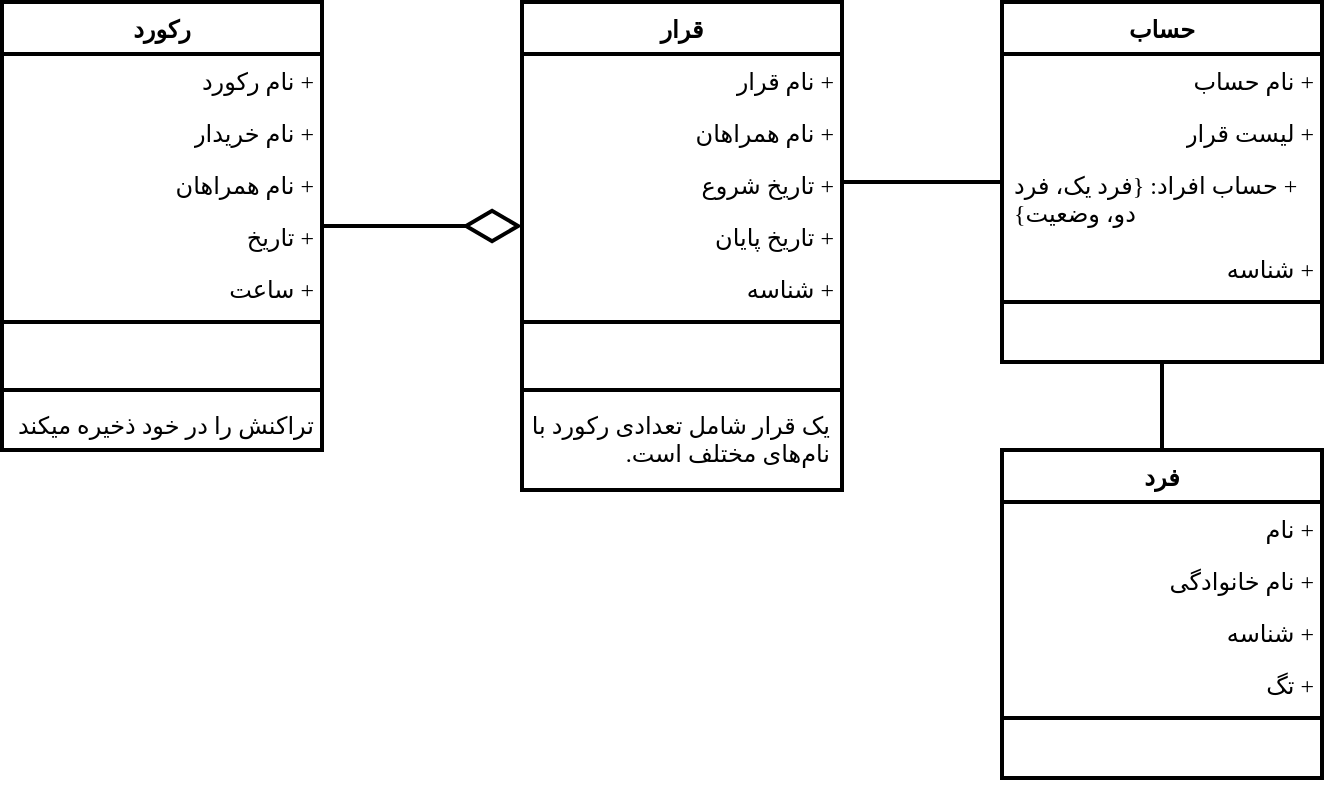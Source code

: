 <mxfile version="19.0.2" type="device" pages="14"><diagram id="4T6Qx-wtScjH6_ESnIt8" name="Class"><mxGraphModel dx="868" dy="599" grid="1" gridSize="10" guides="1" tooltips="1" connect="1" arrows="1" fold="1" page="1" pageScale="1" pageWidth="1600" pageHeight="900" math="0" shadow="0"><root><mxCell id="0"/><mxCell id="1" parent="0"/><mxCell id="9J95lg06q6y_v2_pdPVn-1" value="قرار" style="swimlane;fontStyle=1;align=center;verticalAlign=top;childLayout=stackLayout;horizontal=1;startSize=26;horizontalStack=0;resizeParent=1;resizeParentMax=0;resizeLast=0;collapsible=1;marginBottom=0;fontFamily=Vazirmatn;whiteSpace=wrap;html=1;textDirection=rtl;strokeWidth=2;" vertex="1" parent="1"><mxGeometry x="320" y="200" width="160" height="244" as="geometry"><mxRectangle x="320" y="200" width="50" height="26" as="alternateBounds"/></mxGeometry></mxCell><mxCell id="9J95lg06q6y_v2_pdPVn-2" value="+ نام قرار" style="text;strokeColor=none;fillColor=none;align=left;verticalAlign=top;spacingLeft=4;spacingRight=4;overflow=hidden;rotatable=0;points=[[0,0.5],[1,0.5]];portConstraint=eastwest;fontFamily=Vazirmatn;whiteSpace=wrap;html=1;textDirection=rtl;strokeWidth=2;" vertex="1" parent="9J95lg06q6y_v2_pdPVn-1"><mxGeometry y="26" width="160" height="26" as="geometry"/></mxCell><mxCell id="HGojNSoK4MnTlInBpyT0-1" value="+ نام همراهان" style="text;strokeColor=none;fillColor=none;align=left;verticalAlign=top;spacingLeft=4;spacingRight=4;overflow=hidden;rotatable=0;points=[[0,0.5],[1,0.5]];portConstraint=eastwest;fontFamily=Vazirmatn;whiteSpace=wrap;html=1;textDirection=rtl;strokeWidth=2;" vertex="1" parent="9J95lg06q6y_v2_pdPVn-1"><mxGeometry y="52" width="160" height="26" as="geometry"/></mxCell><mxCell id="LS6yzW4jIFm7lbYqCCfd-2" value="+ تاریخ شروع" style="text;strokeColor=none;fillColor=none;align=left;verticalAlign=top;spacingLeft=4;spacingRight=4;overflow=hidden;rotatable=0;points=[[0,0.5],[1,0.5]];portConstraint=eastwest;fontFamily=Vazirmatn;whiteSpace=wrap;html=1;textDirection=rtl;strokeWidth=2;" vertex="1" parent="9J95lg06q6y_v2_pdPVn-1"><mxGeometry y="78" width="160" height="26" as="geometry"/></mxCell><mxCell id="IwH9G--sSZdBDsgU5XFl-2" value="+ تاریخ پایان" style="text;strokeColor=none;fillColor=none;align=left;verticalAlign=top;spacingLeft=4;spacingRight=4;overflow=hidden;rotatable=0;points=[[0,0.5],[1,0.5]];portConstraint=eastwest;fontFamily=Vazirmatn;whiteSpace=wrap;html=1;textDirection=rtl;strokeWidth=2;" vertex="1" parent="9J95lg06q6y_v2_pdPVn-1"><mxGeometry y="104" width="160" height="26" as="geometry"/></mxCell><mxCell id="tNA0zJ4Klvq2J7Brlvu--6" value="+ شناسه" style="text;strokeColor=none;fillColor=none;align=left;verticalAlign=top;spacingLeft=4;spacingRight=4;overflow=hidden;rotatable=0;points=[[0,0.5],[1,0.5]];portConstraint=eastwest;fontFamily=Vazirmatn;whiteSpace=wrap;html=1;textDirection=rtl;strokeWidth=2;" vertex="1" parent="9J95lg06q6y_v2_pdPVn-1"><mxGeometry y="130" width="160" height="26" as="geometry"/></mxCell><mxCell id="9J95lg06q6y_v2_pdPVn-3" value="" style="line;strokeWidth=2;fillColor=none;align=left;verticalAlign=middle;spacingTop=-1;spacingLeft=3;spacingRight=3;rotatable=0;labelPosition=right;points=[];portConstraint=eastwest;fontFamily=Vazirmatn;whiteSpace=wrap;html=1;textDirection=rtl;" vertex="1" parent="9J95lg06q6y_v2_pdPVn-1"><mxGeometry y="156" width="160" height="8" as="geometry"/></mxCell><mxCell id="9J95lg06q6y_v2_pdPVn-4" value=" " style="text;strokeColor=none;fillColor=none;align=left;verticalAlign=top;spacingLeft=4;spacingRight=4;overflow=hidden;rotatable=0;points=[[0,0.5],[1,0.5]];portConstraint=eastwest;fontFamily=Vazirmatn;whiteSpace=wrap;html=1;textDirection=rtl;strokeWidth=2;" vertex="1" parent="9J95lg06q6y_v2_pdPVn-1"><mxGeometry y="164" width="160" height="26" as="geometry"/></mxCell><mxCell id="9J95lg06q6y_v2_pdPVn-5" value="" style="line;strokeWidth=2;fillColor=none;align=left;verticalAlign=middle;spacingTop=-1;spacingLeft=3;spacingRight=3;rotatable=0;labelPosition=right;points=[];portConstraint=eastwest;fontFamily=Vazirmatn;whiteSpace=wrap;html=1;textDirection=rtl;" vertex="1" parent="9J95lg06q6y_v2_pdPVn-1"><mxGeometry y="190" width="160" height="8" as="geometry"/></mxCell><mxCell id="9J95lg06q6y_v2_pdPVn-6" value="یک قرار شامل تعدادی رکورد با نام‌های مختلف است." style="text;strokeColor=none;fillColor=none;align=right;verticalAlign=top;spacingLeft=4;spacingRight=4;overflow=hidden;rotatable=0;points=[[0,0.5],[1,0.5]];portConstraint=eastwest;fontFamily=Vazirmatn;whiteSpace=wrap;html=1;textDirection=rtl;strokeWidth=2;" vertex="1" parent="9J95lg06q6y_v2_pdPVn-1"><mxGeometry y="198" width="160" height="46" as="geometry"/></mxCell><mxCell id="QO_T6V7bosyVfW9phwZE-1" value="رکورد" style="swimlane;fontStyle=1;align=center;verticalAlign=top;childLayout=stackLayout;horizontal=1;startSize=26;horizontalStack=0;resizeParent=1;resizeParentMax=0;resizeLast=0;collapsible=1;marginBottom=0;fontFamily=Vazirmatn;html=1;textDirection=rtl;whiteSpace=wrap;strokeWidth=2;" vertex="1" parent="1"><mxGeometry x="60" y="200" width="160" height="224" as="geometry"><mxRectangle x="60" y="200" width="60" height="26" as="alternateBounds"/></mxGeometry></mxCell><mxCell id="QO_T6V7bosyVfW9phwZE-8" value="+ نام رکورد" style="text;strokeColor=none;fillColor=none;align=left;verticalAlign=top;spacingLeft=4;spacingRight=4;overflow=hidden;rotatable=0;points=[[0,0.5],[1,0.5]];portConstraint=eastwest;fontFamily=Vazirmatn;html=1;textDirection=rtl;strokeWidth=2;" vertex="1" parent="QO_T6V7bosyVfW9phwZE-1"><mxGeometry y="26" width="160" height="26" as="geometry"/></mxCell><mxCell id="QO_T6V7bosyVfW9phwZE-2" value="+ نام خریدار" style="text;strokeColor=none;fillColor=none;align=left;verticalAlign=top;spacingLeft=4;spacingRight=4;overflow=hidden;rotatable=0;points=[[0,0.5],[1,0.5]];portConstraint=eastwest;fontFamily=Vazirmatn;html=1;textDirection=rtl;whiteSpace=wrap;strokeWidth=2;" vertex="1" parent="QO_T6V7bosyVfW9phwZE-1"><mxGeometry y="52" width="160" height="26" as="geometry"/></mxCell><mxCell id="4j_t8iHMWhw3kL6DcKqY-1" value="+ نام همراهان" style="text;strokeColor=none;fillColor=none;align=left;verticalAlign=top;spacingLeft=4;spacingRight=4;overflow=hidden;rotatable=0;points=[[0,0.5],[1,0.5]];portConstraint=eastwest;fontFamily=Vazirmatn;html=1;textDirection=rtl;whiteSpace=wrap;strokeWidth=2;" vertex="1" parent="QO_T6V7bosyVfW9phwZE-1"><mxGeometry y="78" width="160" height="26" as="geometry"/></mxCell><mxCell id="LS6yzW4jIFm7lbYqCCfd-3" value="+ تاریخ" style="text;strokeColor=none;fillColor=none;align=left;verticalAlign=top;spacingLeft=4;spacingRight=4;overflow=hidden;rotatable=0;points=[[0,0.5],[1,0.5]];portConstraint=eastwest;fontFamily=Vazirmatn;html=1;textDirection=rtl;whiteSpace=wrap;strokeWidth=2;" vertex="1" parent="QO_T6V7bosyVfW9phwZE-1"><mxGeometry y="104" width="160" height="26" as="geometry"/></mxCell><mxCell id="Cxw4SdX-AgBzUH_DXQXt-1" value="+ ساعت" style="text;strokeColor=none;fillColor=none;align=left;verticalAlign=top;spacingLeft=4;spacingRight=4;overflow=hidden;rotatable=0;points=[[0,0.5],[1,0.5]];portConstraint=eastwest;fontFamily=Vazirmatn;html=1;textDirection=rtl;whiteSpace=wrap;strokeWidth=2;" vertex="1" parent="QO_T6V7bosyVfW9phwZE-1"><mxGeometry y="130" width="160" height="26" as="geometry"/></mxCell><mxCell id="QO_T6V7bosyVfW9phwZE-3" value="" style="line;strokeWidth=2;fillColor=none;align=left;verticalAlign=middle;spacingTop=-1;spacingLeft=3;spacingRight=3;rotatable=0;labelPosition=right;points=[];portConstraint=eastwest;fontFamily=Vazirmatn;html=1;textDirection=rtl;whiteSpace=wrap;" vertex="1" parent="QO_T6V7bosyVfW9phwZE-1"><mxGeometry y="156" width="160" height="8" as="geometry"/></mxCell><mxCell id="QO_T6V7bosyVfW9phwZE-4" value="&amp;nbsp;" style="text;strokeColor=none;fillColor=none;align=left;verticalAlign=top;spacingLeft=4;spacingRight=4;overflow=hidden;rotatable=0;points=[[0,0.5],[1,0.5]];portConstraint=eastwest;fontFamily=Vazirmatn;html=1;textDirection=rtl;whiteSpace=wrap;strokeWidth=2;" vertex="1" parent="QO_T6V7bosyVfW9phwZE-1"><mxGeometry y="164" width="160" height="26" as="geometry"/></mxCell><mxCell id="QO_T6V7bosyVfW9phwZE-5" value="" style="line;strokeWidth=2;fillColor=none;align=left;verticalAlign=middle;spacingTop=-1;spacingLeft=3;spacingRight=3;rotatable=0;labelPosition=right;points=[];portConstraint=eastwest;fontFamily=Vazirmatn;html=1;textDirection=rtl;whiteSpace=wrap;" vertex="1" parent="QO_T6V7bosyVfW9phwZE-1"><mxGeometry y="190" width="160" height="8" as="geometry"/></mxCell><mxCell id="QO_T6V7bosyVfW9phwZE-6" value="تراکنش را در خود ذخیره میکند" style="text;strokeColor=none;fillColor=none;align=left;verticalAlign=top;spacingLeft=4;spacingRight=4;overflow=hidden;rotatable=0;points=[[0,0.5],[1,0.5]];portConstraint=eastwest;fontFamily=Vazirmatn;html=1;textDirection=rtl;whiteSpace=wrap;strokeWidth=2;" vertex="1" parent="QO_T6V7bosyVfW9phwZE-1"><mxGeometry y="198" width="160" height="26" as="geometry"/></mxCell><mxCell id="FvFrXQOI5lQGW-bMzbu6-1" value="" style="endArrow=diamondThin;endFill=0;endSize=24;html=1;rounded=0;fontFamily=Vazirmatn;edgeStyle=elbowEdgeStyle;elbow=vertical;strokeWidth=2;" edge="1" parent="1" source="QO_T6V7bosyVfW9phwZE-1" target="9J95lg06q6y_v2_pdPVn-1"><mxGeometry width="160" relative="1" as="geometry"><mxPoint x="270" y="310" as="sourcePoint"/><mxPoint x="430" y="310" as="targetPoint"/></mxGeometry></mxCell><mxCell id="JflkCdbrze0NJoCXtwlN-1" value="فرد" style="swimlane;fontStyle=1;align=center;verticalAlign=top;childLayout=stackLayout;horizontal=1;startSize=26;horizontalStack=0;resizeParent=1;resizeParentMax=0;resizeLast=0;collapsible=1;marginBottom=0;fontFamily=Vazirmatn;whiteSpace=wrap;html=1;textDirection=rtl;strokeWidth=2;" vertex="1" parent="1"><mxGeometry x="560" y="424" width="160" height="164" as="geometry"/></mxCell><mxCell id="JflkCdbrze0NJoCXtwlN-2" value="+ نام" style="text;strokeColor=none;fillColor=none;align=left;verticalAlign=top;spacingLeft=4;spacingRight=4;overflow=hidden;rotatable=0;points=[[0,0.5],[1,0.5]];portConstraint=eastwest;fontFamily=Vazirmatn;whiteSpace=wrap;html=1;textDirection=rtl;strokeWidth=2;" vertex="1" parent="JflkCdbrze0NJoCXtwlN-1"><mxGeometry y="26" width="160" height="26" as="geometry"/></mxCell><mxCell id="tNA0zJ4Klvq2J7Brlvu--2" value="+ نام خانوادگی" style="text;strokeColor=none;fillColor=none;align=left;verticalAlign=top;spacingLeft=4;spacingRight=4;overflow=hidden;rotatable=0;points=[[0,0.5],[1,0.5]];portConstraint=eastwest;fontFamily=Vazirmatn;whiteSpace=wrap;html=1;textDirection=rtl;strokeWidth=2;" vertex="1" parent="JflkCdbrze0NJoCXtwlN-1"><mxGeometry y="52" width="160" height="26" as="geometry"/></mxCell><mxCell id="tNA0zJ4Klvq2J7Brlvu--4" value="+ شناسه" style="text;strokeColor=none;fillColor=none;align=left;verticalAlign=top;spacingLeft=4;spacingRight=4;overflow=hidden;rotatable=0;points=[[0,0.5],[1,0.5]];portConstraint=eastwest;fontFamily=Vazirmatn;whiteSpace=wrap;html=1;textDirection=rtl;strokeWidth=2;" vertex="1" parent="JflkCdbrze0NJoCXtwlN-1"><mxGeometry y="78" width="160" height="26" as="geometry"/></mxCell><mxCell id="tNA0zJ4Klvq2J7Brlvu--3" value="+ تگ" style="text;strokeColor=none;fillColor=none;align=left;verticalAlign=top;spacingLeft=4;spacingRight=4;overflow=hidden;rotatable=0;points=[[0,0.5],[1,0.5]];portConstraint=eastwest;fontFamily=Vazirmatn;whiteSpace=wrap;html=1;textDirection=rtl;strokeWidth=2;" vertex="1" parent="JflkCdbrze0NJoCXtwlN-1"><mxGeometry y="104" width="160" height="26" as="geometry"/></mxCell><mxCell id="JflkCdbrze0NJoCXtwlN-6" value="" style="line;strokeWidth=2;fillColor=none;align=left;verticalAlign=middle;spacingTop=-1;spacingLeft=3;spacingRight=3;rotatable=0;labelPosition=right;points=[];portConstraint=eastwest;fontFamily=Vazirmatn;whiteSpace=wrap;html=1;textDirection=rtl;" vertex="1" parent="JflkCdbrze0NJoCXtwlN-1"><mxGeometry y="130" width="160" height="8" as="geometry"/></mxCell><mxCell id="JflkCdbrze0NJoCXtwlN-7" value=" " style="text;strokeColor=none;fillColor=none;align=left;verticalAlign=top;spacingLeft=4;spacingRight=4;overflow=hidden;rotatable=0;points=[[0,0.5],[1,0.5]];portConstraint=eastwest;fontFamily=Vazirmatn;whiteSpace=wrap;html=1;textDirection=rtl;strokeWidth=2;" vertex="1" parent="JflkCdbrze0NJoCXtwlN-1"><mxGeometry y="138" width="160" height="26" as="geometry"/></mxCell><mxCell id="XkUdTfxs_8ICoehmaXOQ-5" value="حساب" style="swimlane;fontStyle=1;align=center;verticalAlign=top;childLayout=stackLayout;horizontal=1;startSize=26;horizontalStack=0;resizeParent=1;resizeParentMax=0;resizeLast=0;collapsible=1;marginBottom=0;fontFamily=Vazirmatn;whiteSpace=wrap;html=1;textDirection=rtl;strokeWidth=2;" vertex="1" parent="1"><mxGeometry x="560" y="200" width="160" height="180" as="geometry"/></mxCell><mxCell id="hx1fHmhbPg47-HBzkTgy-1" value="+ نام حساب" style="text;strokeColor=none;fillColor=none;align=left;verticalAlign=top;spacingLeft=4;spacingRight=4;overflow=hidden;rotatable=0;points=[[0,0.5],[1,0.5]];portConstraint=eastwest;fontFamily=Vazirmatn;whiteSpace=wrap;html=1;textDirection=rtl;strokeWidth=2;" vertex="1" parent="XkUdTfxs_8ICoehmaXOQ-5"><mxGeometry y="26" width="160" height="26" as="geometry"/></mxCell><mxCell id="XkUdTfxs_8ICoehmaXOQ-6" value="+ لیست قرار" style="text;strokeColor=none;fillColor=none;align=left;verticalAlign=top;spacingLeft=4;spacingRight=4;overflow=hidden;rotatable=0;points=[[0,0.5],[1,0.5]];portConstraint=eastwest;fontFamily=Vazirmatn;whiteSpace=wrap;html=1;textDirection=rtl;strokeWidth=2;" vertex="1" parent="XkUdTfxs_8ICoehmaXOQ-5"><mxGeometry y="52" width="160" height="26" as="geometry"/></mxCell><mxCell id="XkUdTfxs_8ICoehmaXOQ-9" value="+ حساب افراد: {فرد یک، فرد دو، وضعیت}" style="text;strokeColor=none;fillColor=none;align=left;verticalAlign=top;spacingLeft=4;spacingRight=4;overflow=hidden;rotatable=0;points=[[0,0.5],[1,0.5]];portConstraint=eastwest;fontFamily=Vazirmatn;whiteSpace=wrap;html=1;textDirection=rtl;strokeWidth=2;" vertex="1" parent="XkUdTfxs_8ICoehmaXOQ-5"><mxGeometry y="78" width="160" height="42" as="geometry"/></mxCell><mxCell id="tNA0zJ4Klvq2J7Brlvu--5" value="+ شناسه" style="text;strokeColor=none;fillColor=none;align=left;verticalAlign=top;spacingLeft=4;spacingRight=4;overflow=hidden;rotatable=0;points=[[0,0.5],[1,0.5]];portConstraint=eastwest;fontFamily=Vazirmatn;whiteSpace=wrap;html=1;textDirection=rtl;strokeWidth=2;" vertex="1" parent="XkUdTfxs_8ICoehmaXOQ-5"><mxGeometry y="120" width="160" height="26" as="geometry"/></mxCell><mxCell id="XkUdTfxs_8ICoehmaXOQ-7" value="" style="line;strokeWidth=2;fillColor=none;align=left;verticalAlign=middle;spacingTop=-1;spacingLeft=3;spacingRight=3;rotatable=0;labelPosition=right;points=[];portConstraint=eastwest;fontFamily=Vazirmatn;whiteSpace=wrap;html=1;textDirection=rtl;" vertex="1" parent="XkUdTfxs_8ICoehmaXOQ-5"><mxGeometry y="146" width="160" height="8" as="geometry"/></mxCell><mxCell id="XkUdTfxs_8ICoehmaXOQ-8" value=" " style="text;strokeColor=none;fillColor=none;align=left;verticalAlign=top;spacingLeft=4;spacingRight=4;overflow=hidden;rotatable=0;points=[[0,0.5],[1,0.5]];portConstraint=eastwest;fontFamily=Vazirmatn;whiteSpace=wrap;html=1;textDirection=rtl;strokeWidth=2;" vertex="1" parent="XkUdTfxs_8ICoehmaXOQ-5"><mxGeometry y="154" width="160" height="26" as="geometry"/></mxCell><mxCell id="XkUdTfxs_8ICoehmaXOQ-10" value="" style="endArrow=none;endFill=0;endSize=24;html=1;rounded=0;fontFamily=Vazirmatn;edgeStyle=elbowEdgeStyle;elbow=vertical;strokeWidth=2;" edge="1" parent="1" source="9J95lg06q6y_v2_pdPVn-1" target="XkUdTfxs_8ICoehmaXOQ-5"><mxGeometry width="160" relative="1" as="geometry"><mxPoint x="230" y="319" as="sourcePoint"/><mxPoint x="330" y="319" as="targetPoint"/></mxGeometry></mxCell><mxCell id="Q_F-Im4N4Iieibtgr1UT-1" value="" style="endArrow=none;endFill=0;endSize=24;html=1;rounded=0;fontFamily=Vazirmatn;edgeStyle=elbowEdgeStyle;strokeWidth=2;elbow=vertical;" edge="1" parent="1" source="JflkCdbrze0NJoCXtwlN-1" target="XkUdTfxs_8ICoehmaXOQ-5"><mxGeometry width="160" relative="1" as="geometry"><mxPoint x="430" y="500" as="sourcePoint"/><mxPoint x="410" y="428" as="targetPoint"/></mxGeometry></mxCell></root></mxGraphModel></diagram><diagram id="DA6oN5n09qjSnOvmNzZF" name="Object"><mxGraphModel dx="868" dy="599" grid="1" gridSize="10" guides="1" tooltips="1" connect="1" arrows="1" fold="1" page="1" pageScale="1" pageWidth="1169" pageHeight="827" math="0" shadow="0"><root><mxCell id="0"/><mxCell id="1" parent="0"/><mxCell id="kJcHmTFMecuN-BqKWHep-1" value="&lt;p style=&quot;margin:0px;margin-top:4px;text-align:center;text-decoration:underline;&quot;&gt;&lt;b&gt;شهرداری:قرار&lt;/b&gt;&lt;/p&gt;&lt;hr&gt;&lt;p style=&quot;margin: 0px 0px 0px 8px;&quot;&gt;نام قرار = شهرداری&lt;/p&gt;&lt;p style=&quot;margin: 0px 0px 0px 8px;&quot;&gt;نام همراهان = عرفان، امیررضا، علی&lt;/p&gt;&lt;p style=&quot;margin: 0px 0px 0px 8px;&quot;&gt;تاریخ شروع = ۱۴۰۰/۱/۱&lt;/p&gt;&lt;p style=&quot;margin: 0px 0px 0px 8px;&quot;&gt;تاریخ پایان = ۱۴۰۰/۱/۱&lt;/p&gt;" style="verticalAlign=top;align=left;overflow=fill;fontSize=12;fontFamily=Vazirmatn;html=1;textDirection=rtl;whiteSpace=wrap;strokeWidth=2;" vertex="1" parent="1"><mxGeometry x="260" y="400" width="160" height="120" as="geometry"/></mxCell><mxCell id="l-R4aR6JaFxf66zTxcR5-1" value="&lt;p style=&quot;margin:0px;margin-top:4px;text-align:center;text-decoration:underline;&quot;&gt;&lt;b&gt;بستنی:رکورد&lt;/b&gt;&lt;/p&gt;&lt;hr&gt;&lt;p style=&quot;margin:0px;margin-left:8px;&quot;&gt;نام رکورد = بستنی&lt;/p&gt;&lt;p style=&quot;margin:0px;margin-left:8px;&quot;&gt;نام خریدار = عرفان&lt;/p&gt;&lt;p style=&quot;margin:0px;margin-left:8px;&quot;&gt;نام همراهان = امیررضا ۲۰۰۰، علی ۱۰۰۰&lt;/p&gt;&lt;p style=&quot;margin:0px;margin-left:8px;&quot;&gt;تاریخ = ۱۴۰۰/۱/۱&lt;/p&gt;&lt;p style=&quot;margin:0px;margin-left:8px;&quot;&gt;ساعت = ۱۸:۰۰&lt;/p&gt;" style="verticalAlign=top;align=left;overflow=fill;fontSize=12;fontFamily=Vazirmatn;html=1;textDirection=rtl;whiteSpace=wrap;strokeWidth=2;" vertex="1" parent="1"><mxGeometry x="10" y="10" width="160" height="130" as="geometry"/></mxCell><mxCell id="dJx3QLQKphKfXcEvB5iJ-1" value="" style="endArrow=diamondThin;endFill=0;endSize=24;html=1;rounded=0;fontFamily=Vazirmatn;edgeStyle=elbowEdgeStyle;textDirection=rtl;strokeWidth=2;" edge="1" parent="1" source="l-R4aR6JaFxf66zTxcR5-1" target="kJcHmTFMecuN-BqKWHep-1"><mxGeometry width="160" relative="1" as="geometry"><mxPoint x="330" y="270" as="sourcePoint"/><mxPoint x="220" y="270" as="targetPoint"/></mxGeometry></mxCell><mxCell id="f-JygApvAU5tZOd8U85W-1" value="&lt;p style=&quot;margin:0px;margin-top:4px;text-align:center;text-decoration:underline;&quot;&gt;&lt;b&gt;پیتزا:رکورد&lt;/b&gt;&lt;/p&gt;&lt;hr&gt;&lt;p style=&quot;margin:0px;margin-left:8px;&quot;&gt;نام رکورد = بستنی&lt;/p&gt;&lt;p style=&quot;margin:0px;margin-left:8px;&quot;&gt;نام خریدار = علی&lt;/p&gt;&lt;p style=&quot;margin:0px;margin-left:8px;&quot;&gt;نام همراهان = امیررضا ۲۰۰۰، عرفان ۱۰۰۰&lt;/p&gt;&lt;p style=&quot;margin:0px;margin-left:8px;&quot;&gt;تاریخ = ۱۴۰۰/۱/۱&lt;/p&gt;&lt;p style=&quot;margin:0px;margin-left:8px;&quot;&gt;ساعت = ۱۸:۰۰&lt;/p&gt;" style="verticalAlign=top;align=left;overflow=fill;fontSize=12;fontFamily=Vazirmatn;html=1;textDirection=rtl;whiteSpace=wrap;strokeWidth=2;" vertex="1" parent="1"><mxGeometry x="10" y="150" width="160" height="130" as="geometry"/></mxCell><mxCell id="f-JygApvAU5tZOd8U85W-2" value="" style="endArrow=diamondThin;endFill=0;endSize=24;html=1;rounded=0;fontFamily=Vazirmatn;edgeStyle=elbowEdgeStyle;textDirection=rtl;strokeWidth=2;" edge="1" source="f-JygApvAU5tZOd8U85W-1" parent="1" target="kJcHmTFMecuN-BqKWHep-1"><mxGeometry width="160" relative="1" as="geometry"><mxPoint x="340" y="280" as="sourcePoint"/><mxPoint x="240" y="215" as="targetPoint"/></mxGeometry></mxCell><mxCell id="FNcU9ptjb-5WCzwzvSab-1" value="&lt;p style=&quot;margin:0px;margin-top:4px;text-align:center;text-decoration:underline;&quot;&gt;&lt;b&gt;شام املت:قرار&lt;/b&gt;&lt;/p&gt;&lt;hr&gt;&lt;p style=&quot;margin: 0px 0px 0px 8px;&quot;&gt;نام قرار = شام املت&lt;/p&gt;&lt;p style=&quot;margin: 0px 0px 0px 8px;&quot;&gt;نام همراهان = عرفان، علی، محمد، نوید&lt;/p&gt;&lt;p style=&quot;margin: 0px 0px 0px 8px;&quot;&gt;تاریخ شروع = ۱۴۰۰/۱/۱&lt;/p&gt;&lt;p style=&quot;margin: 0px 0px 0px 8px;&quot;&gt;تاریخ پایان = ۱۴۰۰/۱/۱&lt;/p&gt;" style="verticalAlign=top;align=left;overflow=fill;fontSize=12;fontFamily=Vazirmatn;html=1;textDirection=rtl;whiteSpace=wrap;strokeWidth=2;" vertex="1" parent="1"><mxGeometry x="490" y="220" width="160" height="120" as="geometry"/></mxCell><mxCell id="FNcU9ptjb-5WCzwzvSab-2" value="&lt;p style=&quot;margin:0px;margin-top:4px;text-align:center;text-decoration:underline;&quot;&gt;&lt;b&gt;گوجه:رکورد&lt;/b&gt;&lt;/p&gt;&lt;hr&gt;&lt;p style=&quot;margin:0px;margin-left:8px;&quot;&gt;نام رکورد = گوجه فرنگی&lt;/p&gt;&lt;p style=&quot;margin:0px;margin-left:8px;&quot;&gt;نام خریدار = عرفان&lt;/p&gt;&lt;p style=&quot;margin:0px;margin-left:8px;&quot;&gt;نام همراهان = نوید ۲۰۰۰، علی ۲۰۰۰، محمد ۲۰۰۰&lt;/p&gt;&lt;p style=&quot;margin:0px;margin-left:8px;&quot;&gt;تاریخ = ۱۴۰۰/۱/۱&lt;/p&gt;&lt;p style=&quot;margin:0px;margin-left:8px;&quot;&gt;ساعت = ۱۸:۰۰&lt;/p&gt;" style="verticalAlign=top;align=left;overflow=fill;fontSize=12;fontFamily=Vazirmatn;html=1;textDirection=rtl;whiteSpace=wrap;strokeWidth=2;" vertex="1" parent="1"><mxGeometry x="690" y="10" width="160" height="130" as="geometry"/></mxCell><mxCell id="FNcU9ptjb-5WCzwzvSab-3" value="" style="endArrow=diamondThin;endFill=0;endSize=24;html=1;rounded=0;fontFamily=Vazirmatn;edgeStyle=elbowEdgeStyle;elbow=vertical;textDirection=rtl;strokeWidth=2;" edge="1" source="FNcU9ptjb-5WCzwzvSab-2" target="FNcU9ptjb-5WCzwzvSab-1" parent="1"><mxGeometry width="160" relative="1" as="geometry"><mxPoint x="759" y="270" as="sourcePoint"/><mxPoint x="649" y="270" as="targetPoint"/></mxGeometry></mxCell><mxCell id="FNcU9ptjb-5WCzwzvSab-4" value="&lt;p style=&quot;margin:0px;margin-top:4px;text-align:center;text-decoration:underline;&quot;&gt;&lt;b&gt;پیاز:رکورد&lt;/b&gt;&lt;/p&gt;&lt;hr&gt;&lt;p style=&quot;margin:0px;margin-left:8px;&quot;&gt;نام رکورد = بستنی&lt;/p&gt;&lt;p style=&quot;margin:0px;margin-left:8px;&quot;&gt;نام خریدار = علی&lt;/p&gt;&lt;p style=&quot;margin:0px;margin-left:8px;&quot;&gt;نام همراهان = محمد ۵۰۰۰، عرفان ۵۰۰۰، نوید ۵۰۰۰&lt;/p&gt;&lt;p style=&quot;margin:0px;margin-left:8px;&quot;&gt;تاریخ = ۱۴۰۰/۱/۱&lt;/p&gt;&lt;p style=&quot;margin:0px;margin-left:8px;&quot;&gt;ساعت = ۱۸:۰۰&lt;/p&gt;" style="verticalAlign=top;align=left;overflow=fill;fontSize=12;fontFamily=Vazirmatn;html=1;textDirection=rtl;whiteSpace=wrap;strokeWidth=2;" vertex="1" parent="1"><mxGeometry x="490" y="10" width="160" height="130" as="geometry"/></mxCell><mxCell id="FNcU9ptjb-5WCzwzvSab-5" value="" style="endArrow=diamondThin;endFill=0;endSize=24;html=1;rounded=0;fontFamily=Vazirmatn;edgeStyle=elbowEdgeStyle;textDirection=rtl;strokeWidth=2;elbow=vertical;" edge="1" source="FNcU9ptjb-5WCzwzvSab-4" target="FNcU9ptjb-5WCzwzvSab-1" parent="1"><mxGeometry width="160" relative="1" as="geometry"><mxPoint x="769" y="280" as="sourcePoint"/><mxPoint x="669" y="215" as="targetPoint"/></mxGeometry></mxCell><mxCell id="FNcU9ptjb-5WCzwzvSab-8" value="&lt;p style=&quot;margin:0px;margin-top:4px;text-align:center;text-decoration:underline;&quot;&gt;&lt;b&gt;نوشیدنی:رکورد&lt;/b&gt;&lt;/p&gt;&lt;hr&gt;&lt;p style=&quot;margin:0px;margin-left:8px;&quot;&gt;نام رکورد = نوشیدنی&lt;/p&gt;&lt;p style=&quot;margin:0px;margin-left:8px;&quot;&gt;نام خریدار = نوید&lt;/p&gt;&lt;p style=&quot;margin:0px;margin-left:8px;&quot;&gt;نام همراهان = عرفان ۵۰۰۰، محمد ۱۰۰&lt;/p&gt;&lt;p style=&quot;margin:0px;margin-left:8px;&quot;&gt;تاریخ = ۱۴۰۰/۱/۱&lt;/p&gt;&lt;p style=&quot;margin:0px;margin-left:8px;&quot;&gt;ساعت = ۱۸:۰۰&lt;/p&gt;" style="verticalAlign=top;align=left;overflow=fill;fontSize=12;fontFamily=Vazirmatn;html=1;textDirection=rtl;whiteSpace=wrap;strokeWidth=2;" vertex="1" parent="1"><mxGeometry x="890" y="10" width="160" height="130" as="geometry"/></mxCell><mxCell id="FNcU9ptjb-5WCzwzvSab-9" value="" style="endArrow=diamondThin;endFill=0;endSize=24;html=1;rounded=0;fontFamily=Vazirmatn;edgeStyle=elbowEdgeStyle;elbow=vertical;textDirection=rtl;strokeWidth=2;" edge="1" source="FNcU9ptjb-5WCzwzvSab-8" parent="1" target="FNcU9ptjb-5WCzwzvSab-1"><mxGeometry width="160" relative="1" as="geometry"><mxPoint x="1189" y="270" as="sourcePoint"/><mxPoint x="1089" y="220" as="targetPoint"/></mxGeometry></mxCell><mxCell id="Aim79TPAuNG3X3ARqFIN-1" value="&lt;p style=&quot;margin:0px;margin-top:4px;text-align:center;text-decoration:underline;&quot;&gt;&lt;b&gt;تولد:حساب&lt;/b&gt;&lt;/p&gt;&lt;hr&gt;&lt;p style=&quot;margin: 0px 0px 0px 8px;&quot;&gt;نام = تولد&lt;/p&gt;&lt;p style=&quot;margin: 0px 0px 0px 8px;&quot;&gt;لیست قرار = شام املت، شهرداری&lt;/p&gt;&lt;p style=&quot;margin: 0px 0px 0px 8px;&quot;&gt;حساب افراد = {عرفان، دیگران، پرداخت شد}، {امیررضا، دیگران، در انتظار}، {علی، دیگران، پرداخت شد}، {محمد، دیگران، پرداخت شد}، {نوید، دیگران، در انتظار}&lt;/p&gt;" style="verticalAlign=top;align=left;overflow=fill;fontSize=12;fontFamily=Vazirmatn;html=1;textDirection=rtl;whiteSpace=wrap;strokeWidth=2;" vertex="1" parent="1"><mxGeometry x="465" y="400" width="210" height="134" as="geometry"/></mxCell><mxCell id="EohOl2OcEbTtg17hrlN6-1" value="" style="endArrow=none;endFill=0;endSize=24;html=1;rounded=0;fontFamily=Vazirmatn;edgeStyle=elbowEdgeStyle;textDirection=rtl;strokeWidth=2;elbow=vertical;" edge="1" parent="1" source="kJcHmTFMecuN-BqKWHep-1" target="Aim79TPAuNG3X3ARqFIN-1"><mxGeometry width="160" relative="1" as="geometry"><mxPoint x="510" y="290" as="sourcePoint"/><mxPoint x="710" y="350" as="targetPoint"/></mxGeometry></mxCell><mxCell id="EohOl2OcEbTtg17hrlN6-2" value="" style="endArrow=none;endFill=0;endSize=24;html=1;rounded=0;fontFamily=Vazirmatn;edgeStyle=elbowEdgeStyle;textDirection=rtl;strokeWidth=2;elbow=vertical;" edge="1" parent="1" source="FNcU9ptjb-5WCzwzvSab-1" target="Aim79TPAuNG3X3ARqFIN-1"><mxGeometry width="160" relative="1" as="geometry"><mxPoint x="350" y="330" as="sourcePoint"/><mxPoint x="575" y="424" as="targetPoint"/></mxGeometry></mxCell><mxCell id="noBFMKKaESCp0vQ-3k4j-1" value="&lt;p style=&quot;margin:0px;margin-top:4px;text-align:center;text-decoration:underline;&quot;&gt;&lt;b&gt;عرفان:فرد&lt;/b&gt;&lt;/p&gt;&lt;hr&gt;&lt;p style=&quot;margin:0px;margin-left:8px;&quot;&gt;نام = عرفان&lt;/p&gt;&lt;p style=&quot;margin:0px;margin-left:8px;&quot;&gt;نام خانوادگی = محرم‌زاده&lt;/p&gt;" style="verticalAlign=top;align=left;overflow=fill;fontSize=12;fontFamily=Vazirmatn;html=1;textDirection=rtl;whiteSpace=wrap;strokeWidth=2;" vertex="1" parent="1"><mxGeometry x="170" y="600" width="130" height="80" as="geometry"/></mxCell><mxCell id="WSpH5hp2iCFh_yLAFOBw-1" value="&lt;p style=&quot;margin:0px;margin-top:4px;text-align:center;text-decoration:underline;&quot;&gt;&lt;b&gt;امیررضا:فرد&lt;/b&gt;&lt;/p&gt;&lt;hr&gt;&lt;p style=&quot;margin:0px;margin-left:8px;&quot;&gt;نام = امیررضا&lt;/p&gt;&lt;p style=&quot;margin:0px;margin-left:8px;&quot;&gt;نام خانوادگی = فلانی&lt;/p&gt;" style="verticalAlign=top;align=left;overflow=fill;fontSize=12;fontFamily=Vazirmatn;html=1;textDirection=rtl;whiteSpace=wrap;strokeWidth=2;" vertex="1" parent="1"><mxGeometry x="310" y="600" width="130" height="80" as="geometry"/></mxCell><mxCell id="WSpH5hp2iCFh_yLAFOBw-2" value="&lt;p style=&quot;margin:0px;margin-top:4px;text-align:center;text-decoration:underline;&quot;&gt;&lt;b&gt;علی:فرد&lt;/b&gt;&lt;/p&gt;&lt;hr&gt;&lt;p style=&quot;margin:0px;margin-left:8px;&quot;&gt;نام = علی&lt;/p&gt;&lt;p style=&quot;margin:0px;margin-left:8px;&quot;&gt;نام خانوادگی = فلانی&lt;/p&gt;" style="verticalAlign=top;align=left;overflow=fill;fontSize=12;fontFamily=Vazirmatn;html=1;textDirection=rtl;whiteSpace=wrap;strokeWidth=2;" vertex="1" parent="1"><mxGeometry x="30" y="600" width="130" height="80" as="geometry"/></mxCell><mxCell id="GJPy4I3QXJcLxcZHxFTQ-1" value="" style="endArrow=none;endFill=0;endSize=24;html=1;rounded=0;fontFamily=Vazirmatn;edgeStyle=elbowEdgeStyle;textDirection=rtl;strokeWidth=2;elbow=vertical;" edge="1" parent="1" source="Aim79TPAuNG3X3ARqFIN-1" target="noBFMKKaESCp0vQ-3k4j-1"><mxGeometry width="160" relative="1" as="geometry"><mxPoint x="430" y="484" as="sourcePoint"/><mxPoint x="475" y="484" as="targetPoint"/></mxGeometry></mxCell><mxCell id="GJPy4I3QXJcLxcZHxFTQ-2" value="" style="endArrow=none;endFill=0;endSize=24;html=1;rounded=0;fontFamily=Vazirmatn;edgeStyle=elbowEdgeStyle;textDirection=rtl;strokeWidth=2;elbow=vertical;" edge="1" parent="1" source="Aim79TPAuNG3X3ARqFIN-1" target="WSpH5hp2iCFh_yLAFOBw-1"><mxGeometry width="160" relative="1" as="geometry"><mxPoint x="350" y="544" as="sourcePoint"/><mxPoint x="265" y="630" as="targetPoint"/></mxGeometry></mxCell><mxCell id="GJPy4I3QXJcLxcZHxFTQ-3" value="" style="endArrow=none;endFill=0;endSize=24;html=1;rounded=0;fontFamily=Vazirmatn;edgeStyle=elbowEdgeStyle;textDirection=rtl;strokeWidth=2;elbow=vertical;" edge="1" parent="1" source="Aim79TPAuNG3X3ARqFIN-1" target="WSpH5hp2iCFh_yLAFOBw-2"><mxGeometry width="160" relative="1" as="geometry"><mxPoint x="350" y="544" as="sourcePoint"/><mxPoint x="425" y="630" as="targetPoint"/></mxGeometry></mxCell><mxCell id="oYohokc6ql34e62ifd7G-1" value="" style="endArrow=none;endFill=0;endSize=24;html=1;rounded=0;fontFamily=Vazirmatn;edgeStyle=elbowEdgeStyle;textDirection=rtl;strokeWidth=2;elbow=vertical;" edge="1" target="oYohokc6ql34e62ifd7G-2" parent="1" source="Aim79TPAuNG3X3ARqFIN-1"><mxGeometry width="160" relative="1" as="geometry"><mxPoint x="820" y="544" as="sourcePoint"/><mxPoint x="515" y="640" as="targetPoint"/></mxGeometry></mxCell><mxCell id="oYohokc6ql34e62ifd7G-2" value="&lt;p style=&quot;margin:0px;margin-top:4px;text-align:center;text-decoration:underline;&quot;&gt;&lt;b&gt;محمد:فرد&lt;/b&gt;&lt;/p&gt;&lt;hr&gt;&lt;p style=&quot;margin:0px;margin-left:8px;&quot;&gt;نام = محمد&lt;/p&gt;&lt;p style=&quot;margin:0px;margin-left:8px;&quot;&gt;نام خانوادگی = فلانی&lt;/p&gt;" style="verticalAlign=top;align=left;overflow=fill;fontSize=12;fontFamily=Vazirmatn;html=1;textDirection=rtl;whiteSpace=wrap;strokeWidth=2;" vertex="1" parent="1"><mxGeometry x="450" y="600" width="130" height="80" as="geometry"/></mxCell><mxCell id="oYohokc6ql34e62ifd7G-3" value="" style="endArrow=none;endFill=0;endSize=24;html=1;rounded=0;fontFamily=Vazirmatn;edgeStyle=elbowEdgeStyle;textDirection=rtl;strokeWidth=2;elbow=vertical;" edge="1" target="oYohokc6ql34e62ifd7G-4" parent="1" source="Aim79TPAuNG3X3ARqFIN-1"><mxGeometry width="160" relative="1" as="geometry"><mxPoint x="710" y="534" as="sourcePoint"/><mxPoint x="655" y="640" as="targetPoint"/></mxGeometry></mxCell><mxCell id="oYohokc6ql34e62ifd7G-4" value="&lt;p style=&quot;margin:0px;margin-top:4px;text-align:center;text-decoration:underline;&quot;&gt;&lt;b&gt;نوید:فرد&lt;/b&gt;&lt;/p&gt;&lt;hr&gt;&lt;p style=&quot;margin:0px;margin-left:8px;&quot;&gt;نام = نوید&lt;/p&gt;&lt;p style=&quot;margin:0px;margin-left:8px;&quot;&gt;نام خانوادگی = فلانی&lt;/p&gt;" style="verticalAlign=top;align=left;overflow=fill;fontSize=12;fontFamily=Vazirmatn;html=1;textDirection=rtl;whiteSpace=wrap;strokeWidth=2;" vertex="1" parent="1"><mxGeometry x="590" y="600" width="130" height="80" as="geometry"/></mxCell></root></mxGraphModel></diagram><diagram id="J-fHZKRpIDT5Kwct4ejX" name="Use Case"><mxGraphModel dx="868" dy="599" grid="1" gridSize="10" guides="1" tooltips="1" connect="1" arrows="1" fold="1" page="1" pageScale="1" pageWidth="827" pageHeight="1169" math="0" shadow="0"><root><mxCell id="0"/><mxCell id="1" parent="0"/><mxCell id="qtAC-uUXneMcE13qodTn-7" value="" style="edgeStyle=none;rounded=0;orthogonalLoop=1;jettySize=auto;html=1;fontFamily=Vazirmatn;endArrow=none;endFill=0;strokeWidth=2;" edge="1" parent="1" source="qtAC-uUXneMcE13qodTn-2" target="qtAC-uUXneMcE13qodTn-3"><mxGeometry relative="1" as="geometry"/></mxCell><mxCell id="qtAC-uUXneMcE13qodTn-2" value="استفاده کننده" style="shape=umlActor;verticalLabelPosition=bottom;verticalAlign=top;html=1;fontFamily=Vazirmatn;strokeWidth=2;" vertex="1" parent="1"><mxGeometry x="50" y="250" width="30" height="60" as="geometry"/></mxCell><mxCell id="qtAC-uUXneMcE13qodTn-4" value="" style="group;strokeWidth=2;" vertex="1" connectable="0" parent="1"><mxGeometry x="170" y="90" width="500" height="420" as="geometry"/></mxCell><mxCell id="qtAC-uUXneMcE13qodTn-1" value="سیستم محاسبه دنگ" style="shape=umlFrame;whiteSpace=wrap;html=1;fontFamily=Vazirmatn;width=130;height=30;strokeWidth=2;" vertex="1" parent="qtAC-uUXneMcE13qodTn-4"><mxGeometry width="500.0" height="420" as="geometry"/></mxCell><mxCell id="qtAC-uUXneMcE13qodTn-11" value="" style="edgeStyle=none;rounded=0;orthogonalLoop=1;jettySize=auto;html=1;dashed=1;fontFamily=Vazirmatn;endArrow=classic;endFill=1;strokeWidth=2;" edge="1" parent="qtAC-uUXneMcE13qodTn-4" source="qtAC-uUXneMcE13qodTn-3" target="qtAC-uUXneMcE13qodTn-8"><mxGeometry relative="1" as="geometry"/></mxCell><mxCell id="qtAC-uUXneMcE13qodTn-3" value="تعریف یک قرار" style="ellipse;whiteSpace=wrap;html=1;fontFamily=Vazirmatn;strokeWidth=2;" vertex="1" parent="qtAC-uUXneMcE13qodTn-4"><mxGeometry x="104.65" y="132.222" width="105.35" height="46.667" as="geometry"/></mxCell><mxCell id="qtAC-uUXneMcE13qodTn-8" value="تعریف همراهان" style="ellipse;whiteSpace=wrap;html=1;fontFamily=Vazirmatn;strokeWidth=2;" vertex="1" parent="qtAC-uUXneMcE13qodTn-4"><mxGeometry x="210" y="46.667" width="105.35" height="46.667" as="geometry"/></mxCell><mxCell id="BfS_2lpe6Fd-VcYTI7CY-1" value="تعریف تاریخ و ساعت" style="ellipse;whiteSpace=wrap;html=1;fontFamily=Vazirmatn;strokeWidth=2;" vertex="1" parent="qtAC-uUXneMcE13qodTn-4"><mxGeometry x="80" y="38.889" width="120" height="46.667" as="geometry"/></mxCell><mxCell id="BfS_2lpe6Fd-VcYTI7CY-2" value="" style="edgeStyle=none;rounded=0;orthogonalLoop=1;jettySize=auto;html=1;dashed=1;fontFamily=Vazirmatn;endArrow=classic;endFill=1;strokeWidth=2;" edge="1" target="BfS_2lpe6Fd-VcYTI7CY-1" parent="qtAC-uUXneMcE13qodTn-4" source="qtAC-uUXneMcE13qodTn-3"><mxGeometry relative="1" as="geometry"><mxPoint x="389.089" y="222.497" as="sourcePoint"/></mxGeometry></mxCell><mxCell id="BrUJZm1Bl0g60k_MZ_-N-1" value="تعریف نام" style="ellipse;whiteSpace=wrap;html=1;fontFamily=Vazirmatn;strokeWidth=2;" vertex="1" parent="qtAC-uUXneMcE13qodTn-4"><mxGeometry x="250" y="108.889" width="80" height="31.111" as="geometry"/></mxCell><mxCell id="BrUJZm1Bl0g60k_MZ_-N-2" value="" style="edgeStyle=none;rounded=0;orthogonalLoop=1;jettySize=auto;html=1;dashed=1;fontFamily=Vazirmatn;endArrow=classic;endFill=1;strokeWidth=2;" edge="1" target="BrUJZm1Bl0g60k_MZ_-N-1" parent="qtAC-uUXneMcE13qodTn-4" source="qtAC-uUXneMcE13qodTn-3"><mxGeometry relative="1" as="geometry"><mxPoint x="392.673" y="243.99" as="sourcePoint"/></mxGeometry></mxCell><mxCell id="ObN4usQAW64bQL-jvmiB-10" value="محاسبه دنگ" style="ellipse;whiteSpace=wrap;html=1;fontFamily=Vazirmatn;strokeWidth=2;" vertex="1" parent="qtAC-uUXneMcE13qodTn-4"><mxGeometry x="250" y="210" width="105.35" height="46.667" as="geometry"/></mxCell><mxCell id="ObN4usQAW64bQL-jvmiB-11" value="" style="edgeStyle=none;rounded=0;orthogonalLoop=1;jettySize=auto;html=1;fontFamily=Vazirmatn;endArrow=none;endFill=0;strokeWidth=2;" edge="1" parent="qtAC-uUXneMcE13qodTn-4" source="ObN4usQAW64bQL-jvmiB-12" target="ObN4usQAW64bQL-jvmiB-10"><mxGeometry relative="1" as="geometry"><mxPoint x="570" y="188.669" as="sourcePoint"/><mxPoint x="227.751" y="234.366" as="targetPoint"/></mxGeometry></mxCell><mxCell id="ObN4usQAW64bQL-jvmiB-12" value="افزودن رکورد" style="ellipse;whiteSpace=wrap;html=1;fontFamily=Vazirmatn;strokeWidth=2;" vertex="1" parent="qtAC-uUXneMcE13qodTn-4"><mxGeometry x="87.33" y="225.556" width="105.35" height="46.667" as="geometry"/></mxCell><mxCell id="ObN4usQAW64bQL-jvmiB-13" value="" style="edgeStyle=none;rounded=0;orthogonalLoop=1;jettySize=auto;html=1;fontFamily=Vazirmatn;endArrow=none;endFill=0;strokeWidth=2;" edge="1" parent="qtAC-uUXneMcE13qodTn-4" source="qtAC-uUXneMcE13qodTn-3" target="ObN4usQAW64bQL-jvmiB-12"><mxGeometry relative="1" as="geometry"><mxPoint x="369.089" y="228.614" as="sourcePoint"/><mxPoint x="411.137" y="253.533" as="targetPoint"/></mxGeometry></mxCell><mxCell id="BrUJZm1Bl0g60k_MZ_-N-6" value="استفاده کننده" style="shape=umlActor;verticalLabelPosition=bottom;verticalAlign=top;html=1;fontFamily=Vazirmatn;strokeWidth=2;" vertex="1" parent="1"><mxGeometry x="730" y="260" width="30" height="60" as="geometry"/></mxCell><mxCell id="BrUJZm1Bl0g60k_MZ_-N-7" value="" style="edgeStyle=none;rounded=0;orthogonalLoop=1;jettySize=auto;html=1;fontFamily=Vazirmatn;endArrow=none;endFill=0;strokeWidth=2;" edge="1" source="BrUJZm1Bl0g60k_MZ_-N-6" parent="1" target="ObN4usQAW64bQL-jvmiB-10"><mxGeometry relative="1" as="geometry"><mxPoint x="285.117" y="273.985" as="targetPoint"/></mxGeometry></mxCell></root></mxGraphModel></diagram><diagram id="S6B4zdL9tEBPkOpdH8CO" name="State Machine"><mxGraphModel dx="868" dy="599" grid="1" gridSize="10" guides="1" tooltips="1" connect="1" arrows="1" fold="1" page="1" pageScale="1" pageWidth="827" pageHeight="1169" math="0" shadow="0"><root><mxCell id="0"/><mxCell id="1" parent="0"/></root></mxGraphModel></diagram><diagram id="vPa0ZLklCthlLsIMhvN-" name="Activity"><mxGraphModel dx="1108" dy="565" grid="1" gridSize="10" guides="1" tooltips="1" connect="1" arrows="1" fold="1" page="1" pageScale="1" pageWidth="827" pageHeight="1169" math="0" shadow="0"><root><mxCell id="0"/><mxCell id="1" parent="0"/></root></mxGraphModel></diagram><diagram id="XbzxbnFL5dQ8OvnvHROm" name="Sequence"><mxGraphModel dx="1108" dy="565" grid="1" gridSize="10" guides="1" tooltips="1" connect="1" arrows="1" fold="1" page="1" pageScale="1" pageWidth="1169" pageHeight="827" math="0" shadow="0"><root><mxCell id="0"/><mxCell id="1" parent="0"/></root></mxGraphModel></diagram><diagram id="7Qcq8m_Tp_Hxo0IDrEzz" name="Profile"><mxGraphModel dx="868" dy="565" grid="1" gridSize="10" guides="1" tooltips="1" connect="1" arrows="1" fold="1" page="1" pageScale="1" pageWidth="827" pageHeight="1169" math="0" shadow="0"><root><mxCell id="0"/><mxCell id="1" parent="0"/></root></mxGraphModel></diagram><diagram id="chQNCbmwwJOtD3vdELze" name="Component"><mxGraphModel dx="1108" dy="565" grid="1" gridSize="10" guides="1" tooltips="1" connect="1" arrows="1" fold="1" page="1" pageScale="1" pageWidth="827" pageHeight="1169" math="0" shadow="0"><root><mxCell id="0"/><mxCell id="1" parent="0"/></root></mxGraphModel></diagram><diagram id="Ngb-plRyY2rz4vLmrBUf" name="Deployment"><mxGraphModel dx="1108" dy="565" grid="1" gridSize="10" guides="1" tooltips="1" connect="1" arrows="1" fold="1" page="1" pageScale="1" pageWidth="827" pageHeight="1169" math="0" shadow="0"><root><mxCell id="0"/><mxCell id="1" parent="0"/></root></mxGraphModel></diagram><diagram id="RcrPv96Dqz9cjH_rC-gc" name="Package"><mxGraphModel dx="1108" dy="565" grid="1" gridSize="10" guides="1" tooltips="1" connect="1" arrows="1" fold="1" page="1" pageScale="1" pageWidth="827" pageHeight="1169" math="0" shadow="0"><root><mxCell id="0"/><mxCell id="1" parent="0"/></root></mxGraphModel></diagram><diagram id="7m0HPFUTEGutwHg6YyyZ" name="Composite"><mxGraphModel dx="1108" dy="565" grid="1" gridSize="10" guides="1" tooltips="1" connect="1" arrows="1" fold="1" page="1" pageScale="1" pageWidth="827" pageHeight="1169" math="0" shadow="0"><root><mxCell id="0"/><mxCell id="1" parent="0"/></root></mxGraphModel></diagram><diagram id="eObqBQjye0ZzaKOePPI2" name="Interaction"><mxGraphModel dx="1108" dy="565" grid="1" gridSize="10" guides="1" tooltips="1" connect="1" arrows="1" fold="1" page="1" pageScale="1" pageWidth="827" pageHeight="1169" math="0" shadow="0"><root><mxCell id="0"/><mxCell id="1" parent="0"/></root></mxGraphModel></diagram><diagram id="j9Er-7KJfYGagNPWTu6O" name="Timing"><mxGraphModel dx="1108" dy="565" grid="1" gridSize="10" guides="1" tooltips="1" connect="1" arrows="1" fold="1" page="1" pageScale="1" pageWidth="827" pageHeight="1169" math="0" shadow="0"><root><mxCell id="0"/><mxCell id="1" parent="0"/></root></mxGraphModel></diagram><diagram id="W5OFpBvkMril0mPAtSXV" name="Communication"><mxGraphModel dx="1108" dy="565" grid="1" gridSize="10" guides="1" tooltips="1" connect="1" arrows="1" fold="1" page="1" pageScale="1" pageWidth="827" pageHeight="1169" math="0" shadow="0"><root><mxCell id="0"/><mxCell id="1" parent="0"/></root></mxGraphModel></diagram></mxfile>
